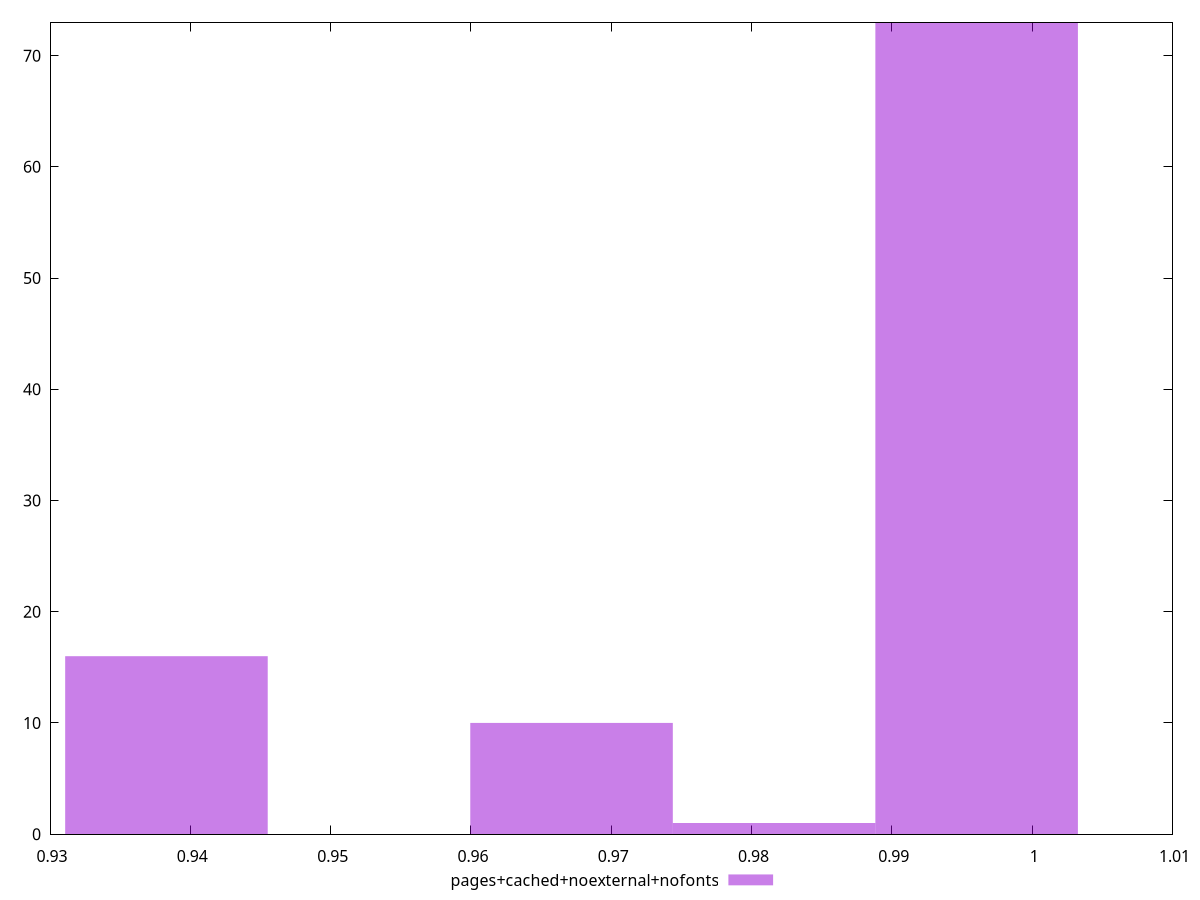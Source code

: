 $_pagesCachedNoexternalNofonts <<EOF
0.9960408111512244 73
0.9382993148526028 16
0.9671700630019135 10
0.981605437076569 1
EOF
set key outside below
set terminal pngcairo
set output "report_00005_2020-11-02T22-26-11.212Z/first-contentful-paint/pages+cached+noexternal+nofonts//hist.png"
set yrange [0:73]
set boxwidth 0.014435374074655427
set style fill transparent solid 0.5 noborder
plot $_pagesCachedNoexternalNofonts title "pages+cached+noexternal+nofonts" with boxes ,